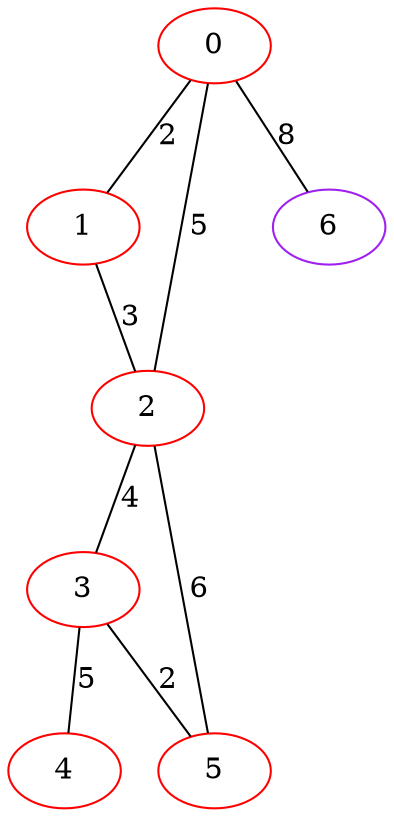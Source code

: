 graph "" {
0 [color=red, weight=1];
1 [color=red, weight=1];
2 [color=red, weight=1];
3 [color=red, weight=1];
4 [color=red, weight=1];
5 [color=red, weight=1];
6 [color=purple, weight=4];
0 -- 1  [key=0, label=2];
0 -- 2  [key=0, label=5];
0 -- 6  [key=0, label=8];
1 -- 2  [key=0, label=3];
2 -- 3  [key=0, label=4];
2 -- 5  [key=0, label=6];
3 -- 4  [key=0, label=5];
3 -- 5  [key=0, label=2];
}
